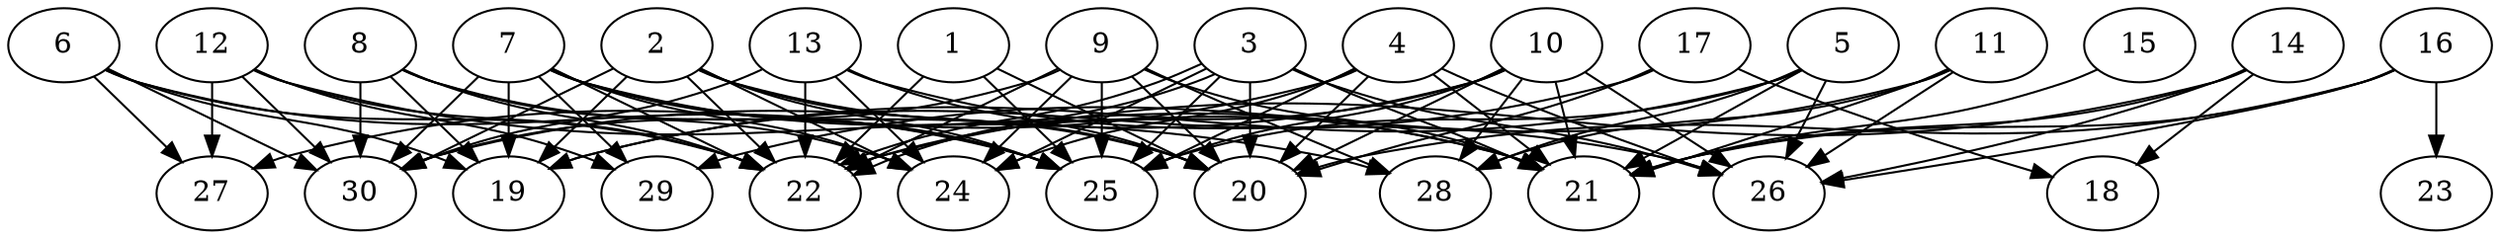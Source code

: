 // DAG automatically generated by daggen at Thu Oct  3 14:04:17 2019
// ./daggen --dot -n 30 --ccr 0.3 --fat 0.9 --regular 0.7 --density 0.7 --mindata 5242880 --maxdata 52428800 
digraph G {
  1 [size="38430720", alpha="0.07", expect_size="11529216"] 
  1 -> 20 [size ="11529216"]
  1 -> 22 [size ="11529216"]
  1 -> 25 [size ="11529216"]
  2 [size="41601707", alpha="0.18", expect_size="12480512"] 
  2 -> 19 [size ="12480512"]
  2 -> 20 [size ="12480512"]
  2 -> 21 [size ="12480512"]
  2 -> 22 [size ="12480512"]
  2 -> 24 [size ="12480512"]
  2 -> 25 [size ="12480512"]
  2 -> 30 [size ="12480512"]
  3 [size="77656747", alpha="0.07", expect_size="23297024"] 
  3 -> 20 [size ="23297024"]
  3 -> 21 [size ="23297024"]
  3 -> 22 [size ="23297024"]
  3 -> 22 [size ="23297024"]
  3 -> 24 [size ="23297024"]
  3 -> 25 [size ="23297024"]
  3 -> 26 [size ="23297024"]
  4 [size="141765973", alpha="0.08", expect_size="42529792"] 
  4 -> 20 [size ="42529792"]
  4 -> 21 [size ="42529792"]
  4 -> 24 [size ="42529792"]
  4 -> 25 [size ="42529792"]
  4 -> 26 [size ="42529792"]
  4 -> 27 [size ="42529792"]
  5 [size="59893760", alpha="0.02", expect_size="17968128"] 
  5 -> 19 [size ="17968128"]
  5 -> 21 [size ="17968128"]
  5 -> 25 [size ="17968128"]
  5 -> 26 [size ="17968128"]
  5 -> 28 [size ="17968128"]
  6 [size="28798293", alpha="0.09", expect_size="8639488"] 
  6 -> 19 [size ="8639488"]
  6 -> 22 [size ="8639488"]
  6 -> 25 [size ="8639488"]
  6 -> 27 [size ="8639488"]
  6 -> 30 [size ="8639488"]
  7 [size="44496213", alpha="0.09", expect_size="13348864"] 
  7 -> 19 [size ="13348864"]
  7 -> 20 [size ="13348864"]
  7 -> 21 [size ="13348864"]
  7 -> 22 [size ="13348864"]
  7 -> 24 [size ="13348864"]
  7 -> 25 [size ="13348864"]
  7 -> 29 [size ="13348864"]
  7 -> 30 [size ="13348864"]
  8 [size="166307840", alpha="0.12", expect_size="49892352"] 
  8 -> 19 [size ="49892352"]
  8 -> 22 [size ="49892352"]
  8 -> 24 [size ="49892352"]
  8 -> 25 [size ="49892352"]
  8 -> 30 [size ="49892352"]
  9 [size="37628587", alpha="0.12", expect_size="11288576"] 
  9 -> 20 [size ="11288576"]
  9 -> 21 [size ="11288576"]
  9 -> 22 [size ="11288576"]
  9 -> 24 [size ="11288576"]
  9 -> 25 [size ="11288576"]
  9 -> 28 [size ="11288576"]
  9 -> 30 [size ="11288576"]
  10 [size="104096427", alpha="0.17", expect_size="31228928"] 
  10 -> 20 [size ="31228928"]
  10 -> 21 [size ="31228928"]
  10 -> 22 [size ="31228928"]
  10 -> 25 [size ="31228928"]
  10 -> 26 [size ="31228928"]
  10 -> 28 [size ="31228928"]
  10 -> 30 [size ="31228928"]
  11 [size="138878293", alpha="0.05", expect_size="41663488"] 
  11 -> 21 [size ="41663488"]
  11 -> 26 [size ="41663488"]
  11 -> 28 [size ="41663488"]
  11 -> 29 [size ="41663488"]
  12 [size="37874347", alpha="0.03", expect_size="11362304"] 
  12 -> 22 [size ="11362304"]
  12 -> 27 [size ="11362304"]
  12 -> 28 [size ="11362304"]
  12 -> 29 [size ="11362304"]
  12 -> 30 [size ="11362304"]
  13 [size="21466453", alpha="0.08", expect_size="6439936"] 
  13 -> 20 [size ="6439936"]
  13 -> 22 [size ="6439936"]
  13 -> 24 [size ="6439936"]
  13 -> 26 [size ="6439936"]
  13 -> 30 [size ="6439936"]
  14 [size="76632747", alpha="0.12", expect_size="22989824"] 
  14 -> 18 [size ="22989824"]
  14 -> 21 [size ="22989824"]
  14 -> 22 [size ="22989824"]
  14 -> 26 [size ="22989824"]
  15 [size="136331947", alpha="0.09", expect_size="40899584"] 
  15 -> 21 [size ="40899584"]
  16 [size="151012693", alpha="0.03", expect_size="45303808"] 
  16 -> 20 [size ="45303808"]
  16 -> 21 [size ="45303808"]
  16 -> 23 [size ="45303808"]
  16 -> 26 [size ="45303808"]
  17 [size="66894507", alpha="0.17", expect_size="20068352"] 
  17 -> 18 [size ="20068352"]
  17 -> 19 [size ="20068352"]
  17 -> 20 [size ="20068352"]
  18 [size="135150933", alpha="0.00", expect_size="40545280"] 
  19 [size="72154453", alpha="0.18", expect_size="21646336"] 
  20 [size="168277333", alpha="0.06", expect_size="50483200"] 
  21 [size="146964480", alpha="0.18", expect_size="44089344"] 
  22 [size="30296747", alpha="0.12", expect_size="9089024"] 
  23 [size="55855787", alpha="0.14", expect_size="16756736"] 
  24 [size="122525013", alpha="0.12", expect_size="36757504"] 
  25 [size="57511253", alpha="0.15", expect_size="17253376"] 
  26 [size="129942187", alpha="0.20", expect_size="38982656"] 
  27 [size="153545387", alpha="0.08", expect_size="46063616"] 
  28 [size="127668907", alpha="0.15", expect_size="38300672"] 
  29 [size="129334613", alpha="0.04", expect_size="38800384"] 
  30 [size="111953920", alpha="0.05", expect_size="33586176"] 
}
